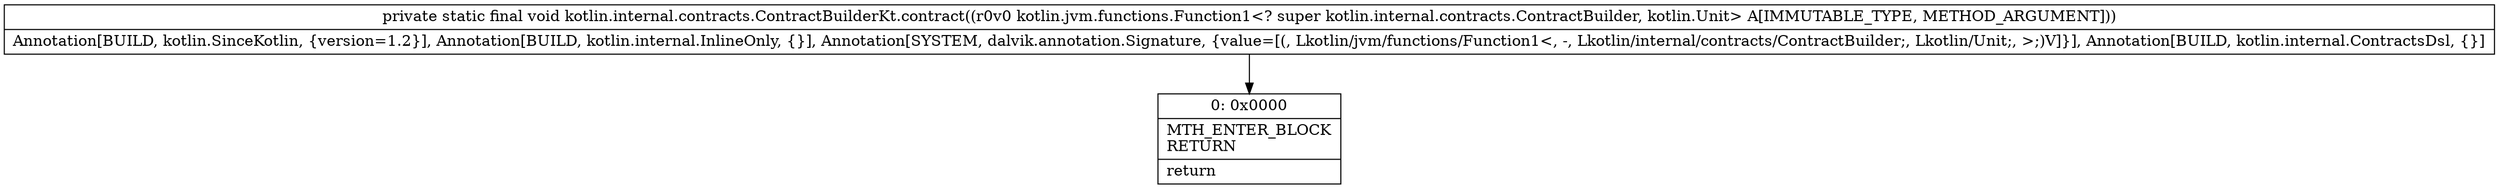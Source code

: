 digraph "CFG forkotlin.internal.contracts.ContractBuilderKt.contract(Lkotlin\/jvm\/functions\/Function1;)V" {
Node_0 [shape=record,label="{0\:\ 0x0000|MTH_ENTER_BLOCK\lRETURN\l|return\l}"];
MethodNode[shape=record,label="{private static final void kotlin.internal.contracts.ContractBuilderKt.contract((r0v0 kotlin.jvm.functions.Function1\<? super kotlin.internal.contracts.ContractBuilder, kotlin.Unit\> A[IMMUTABLE_TYPE, METHOD_ARGUMENT]))  | Annotation[BUILD, kotlin.SinceKotlin, \{version=1.2\}], Annotation[BUILD, kotlin.internal.InlineOnly, \{\}], Annotation[SYSTEM, dalvik.annotation.Signature, \{value=[(, Lkotlin\/jvm\/functions\/Function1\<, \-, Lkotlin\/internal\/contracts\/ContractBuilder;, Lkotlin\/Unit;, \>;)V]\}], Annotation[BUILD, kotlin.internal.ContractsDsl, \{\}]\l}"];
MethodNode -> Node_0;
}

